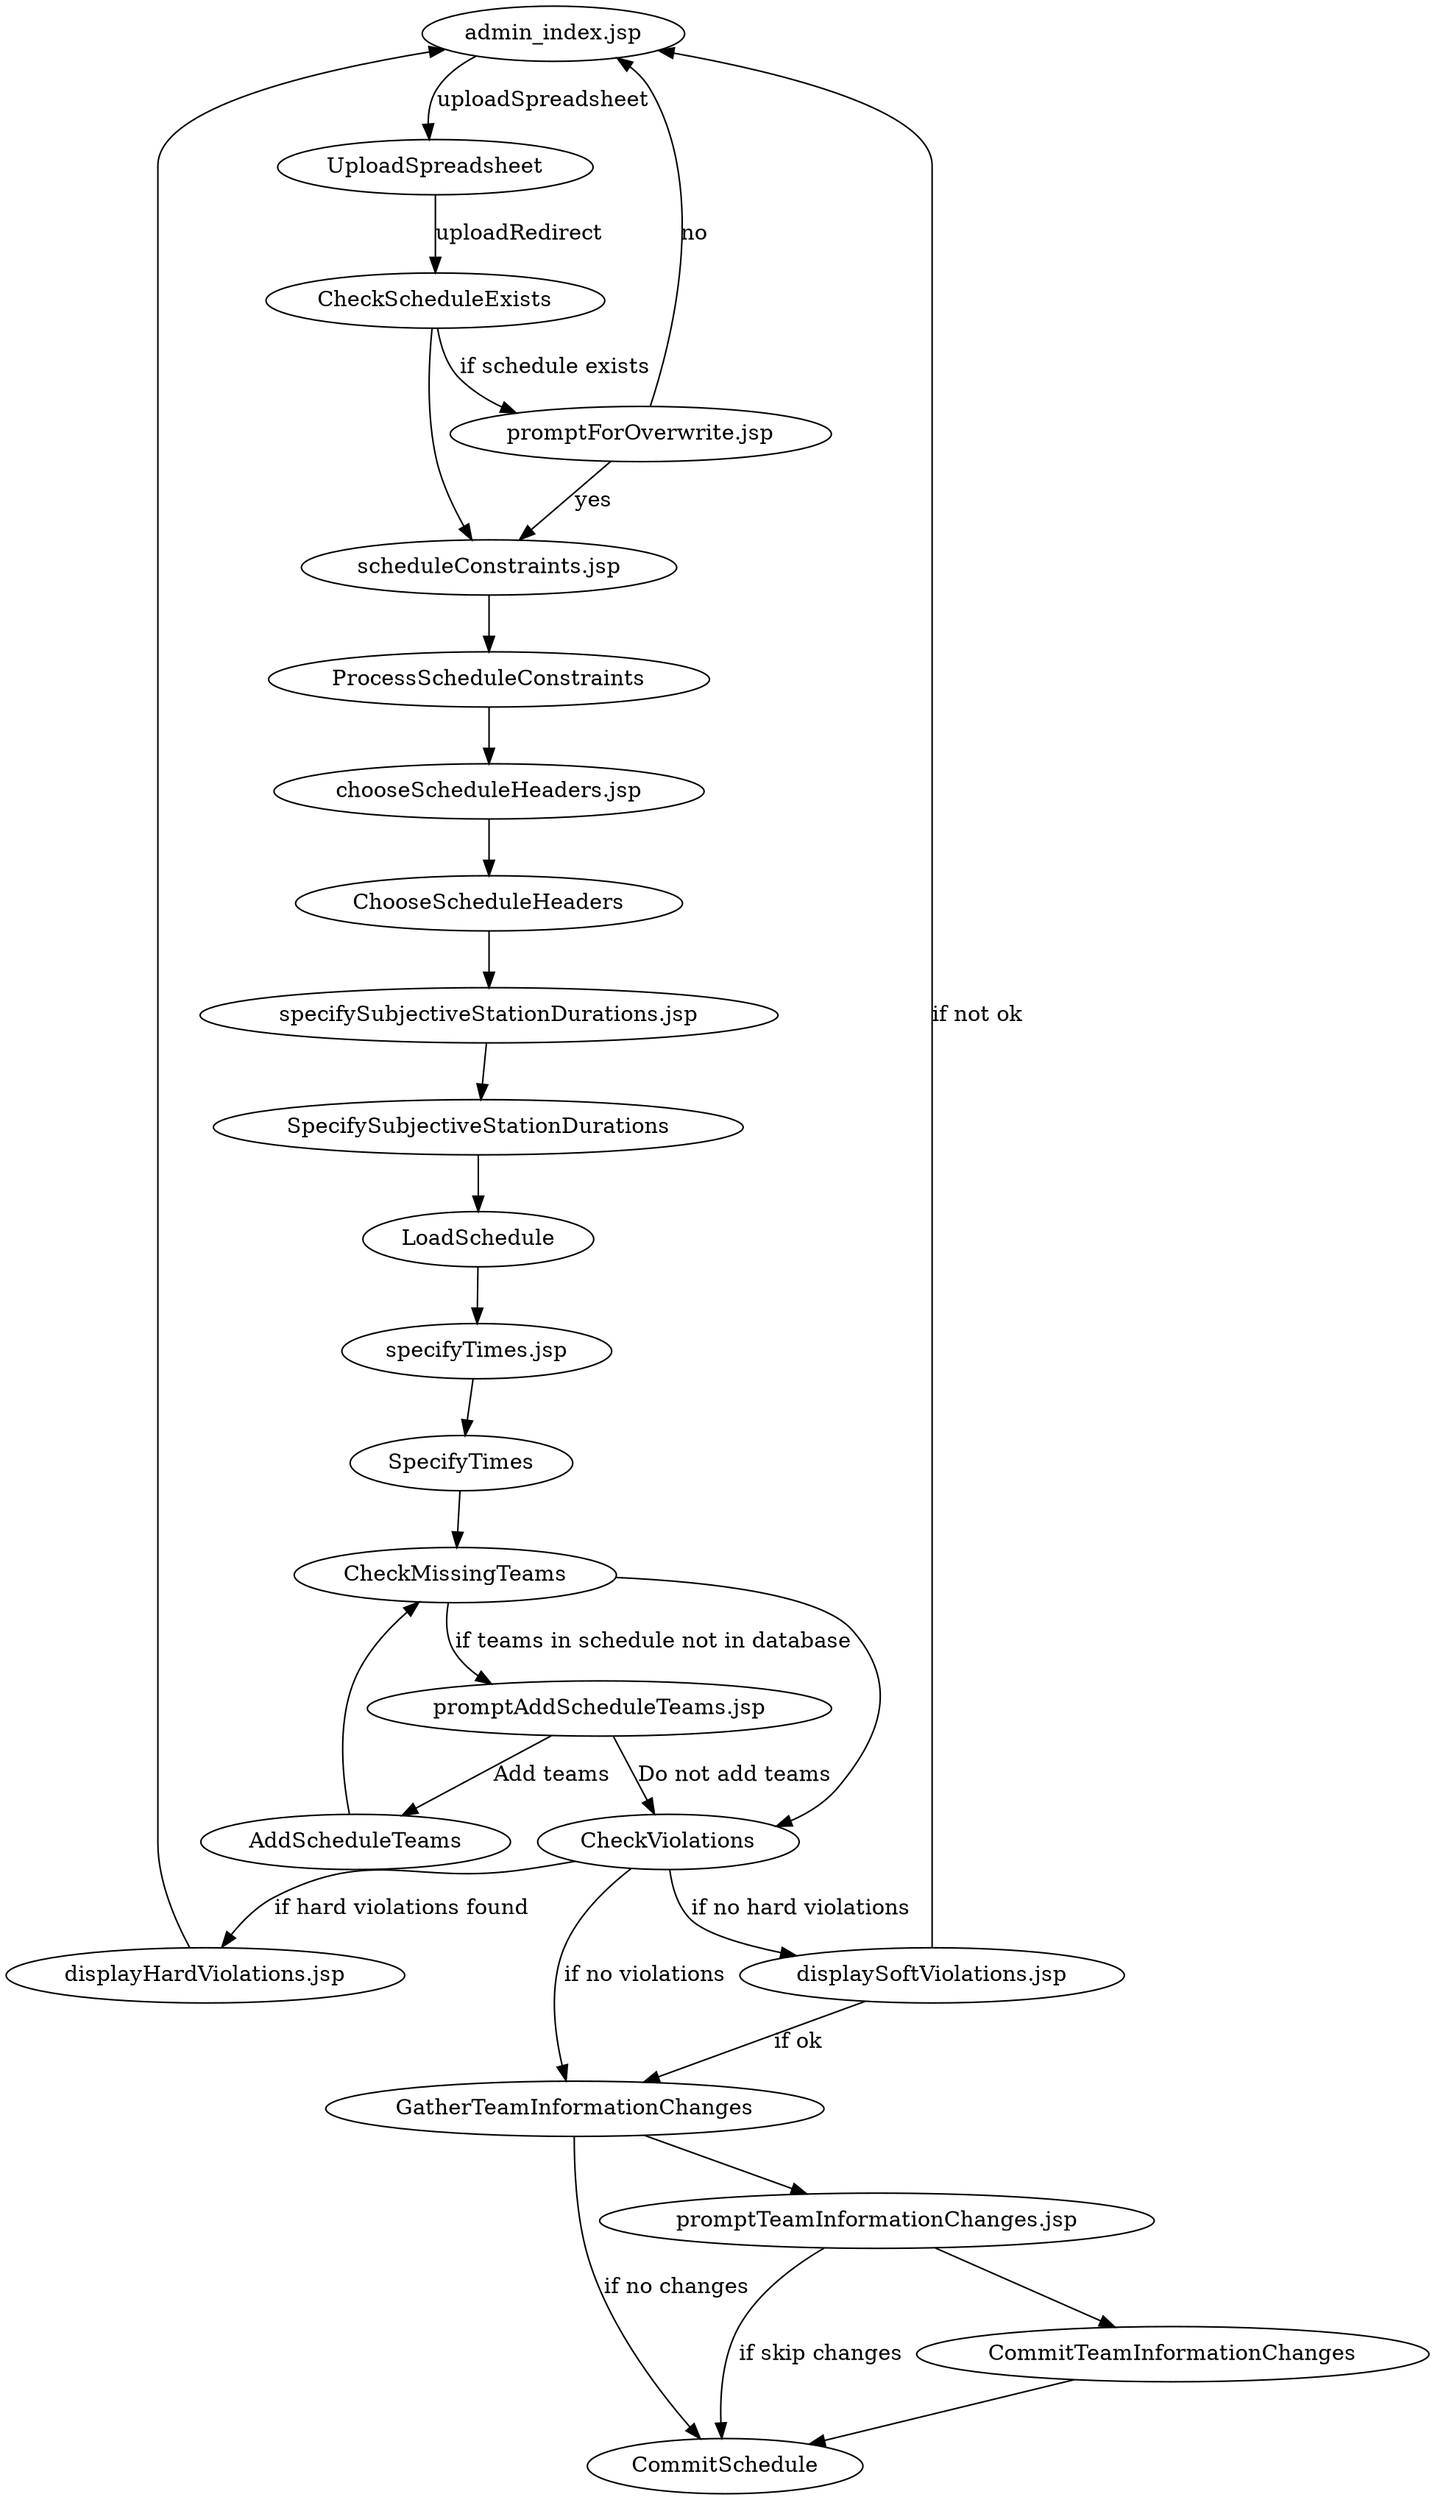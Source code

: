 digraph UploadSchedule {

"admin_index.jsp" -> UploadSpreadsheet [label="uploadSpreadsheet"];

UploadSpreadsheet -> CheckScheduleExists [label="uploadRedirect"];

CheckScheduleExists -> "promptForOverwrite.jsp" [label="if schedule exists"];

"promptForOverwrite.jsp" -> "scheduleConstraints.jsp" [label="yes"];
"promptForOverwrite.jsp" -> "admin_index.jsp" [label="no"];

CheckScheduleExists -> "scheduleConstraints.jsp";

"scheduleConstraints.jsp" -> ProcessScheduleConstraints;
ProcessScheduleConstraints -> "chooseScheduleHeaders.jsp";

"chooseScheduleHeaders.jsp" -> ChooseScheduleHeaders;
ChooseScheduleHeaders -> "specifySubjectiveStationDurations.jsp";

"specifySubjectiveStationDurations.jsp" -> SpecifySubjectiveStationDurations;
SpecifySubjectiveStationDurations -> LoadSchedule;

LoadSchedule -> "specifyTimes.jsp";

"specifyTimes.jsp" -> SpecifyTimes;
SpecifyTimes -> CheckMissingTeams;

CheckMissingTeams -> CheckViolations;
CheckMissingTeams -> "promptAddScheduleTeams.jsp" [label="if teams in schedule not in database"];

"promptAddScheduleTeams.jsp" -> AddScheduleTeams [label="Add teams"];
"promptAddScheduleTeams.jsp" -> CheckViolations [label="Do not add teams"];

AddScheduleTeams -> CheckMissingTeams;

CheckViolations -> "GatherTeamInformationChanges" [label="if no violations"];
CheckViolations -> "displayHardViolations.jsp" [label="if hard violations found"];
CheckViolations -> "displaySoftViolations.jsp" [label="if no hard violations"];

"displayHardViolations.jsp" -> "admin_index.jsp";

"displaySoftViolations.jsp" -> "GatherTeamInformationChanges" [label="if ok"];
"displaySoftViolations.jsp" -> "admin_index.jsp" [label="if not ok"];

"GatherTeamInformationChanges" -> "CommitSchedule" [label="if no changes"];
"GatherTeamInformationChanges" -> "promptTeamInformationChanges.jsp";

"promptTeamInformationChanges.jsp" -> "CommitTeamInformationChanges";
"promptTeamInformationChanges.jsp" -> "CommitSchedule" [label="if skip changes"];

"CommitTeamInformationChanges" -> "CommitSchedule";



}
